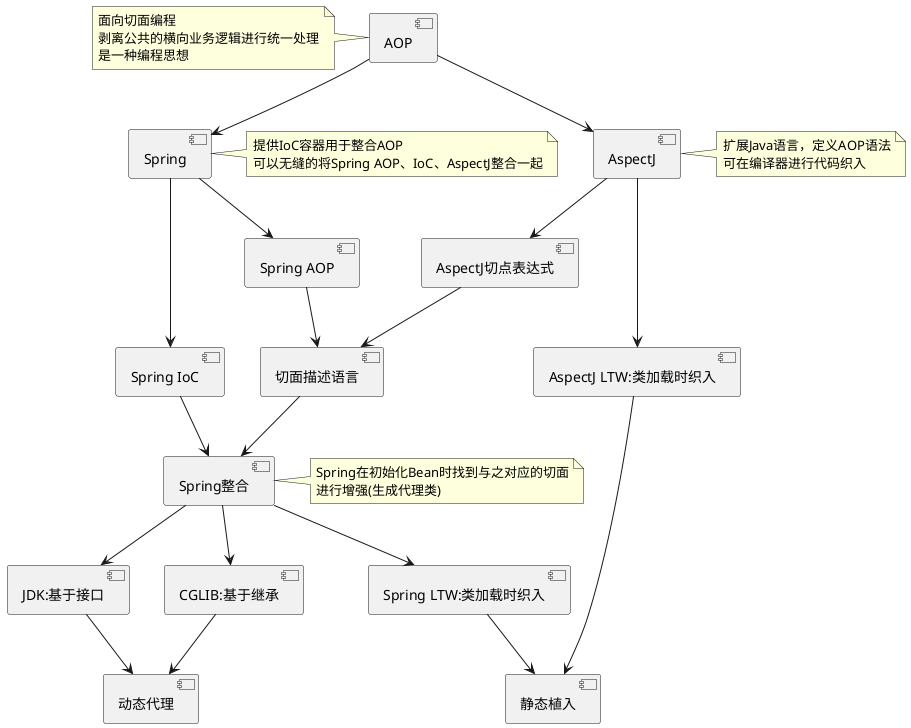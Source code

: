@startuml

[AOP]-->[Spring]
[AOP]-->[AspectJ]
[Spring]-->[Spring AOP]
[Spring]-->[Spring IoC]
[Spring AOP]-->[切面描述语言]
[AspectJ]-d->[AspectJ切点表达式]
[AspectJ切点表达式]-->[切面描述语言]
[切面描述语言]-->[Spring整合]
[Spring IoC]-->[Spring整合]
[Spring整合]-->[JDK:基于接口]
[Spring整合]-->[Spring LTW:类加载时织入]
[Spring整合]-->[CGLIB:基于继承]
[AspectJ]-->[AspectJ LTW:类加载时织入]
[Spring LTW:类加载时织入]-->[静态植入]
[AspectJ LTW:类加载时织入]-->[静态植入]
[JDK:基于接口]-->[动态代理]
[CGLIB:基于继承]-->[动态代理]

note left of AOP
面向切面编程
剥离公共的横向业务逻辑进行统一处理
是一种编程思想
end note

note right of Spring
提供IoC容器用于整合AOP
可以无缝的将Spring AOP、IoC、AspectJ整合一起
end note

note right of AspectJ
扩展Java语言，定义AOP语法
可在编译器进行代码织入
end note

note right of Spring整合
Spring在初始化Bean时找到与之对应的切面
进行增强(生成代理类)
end note
@enduml
